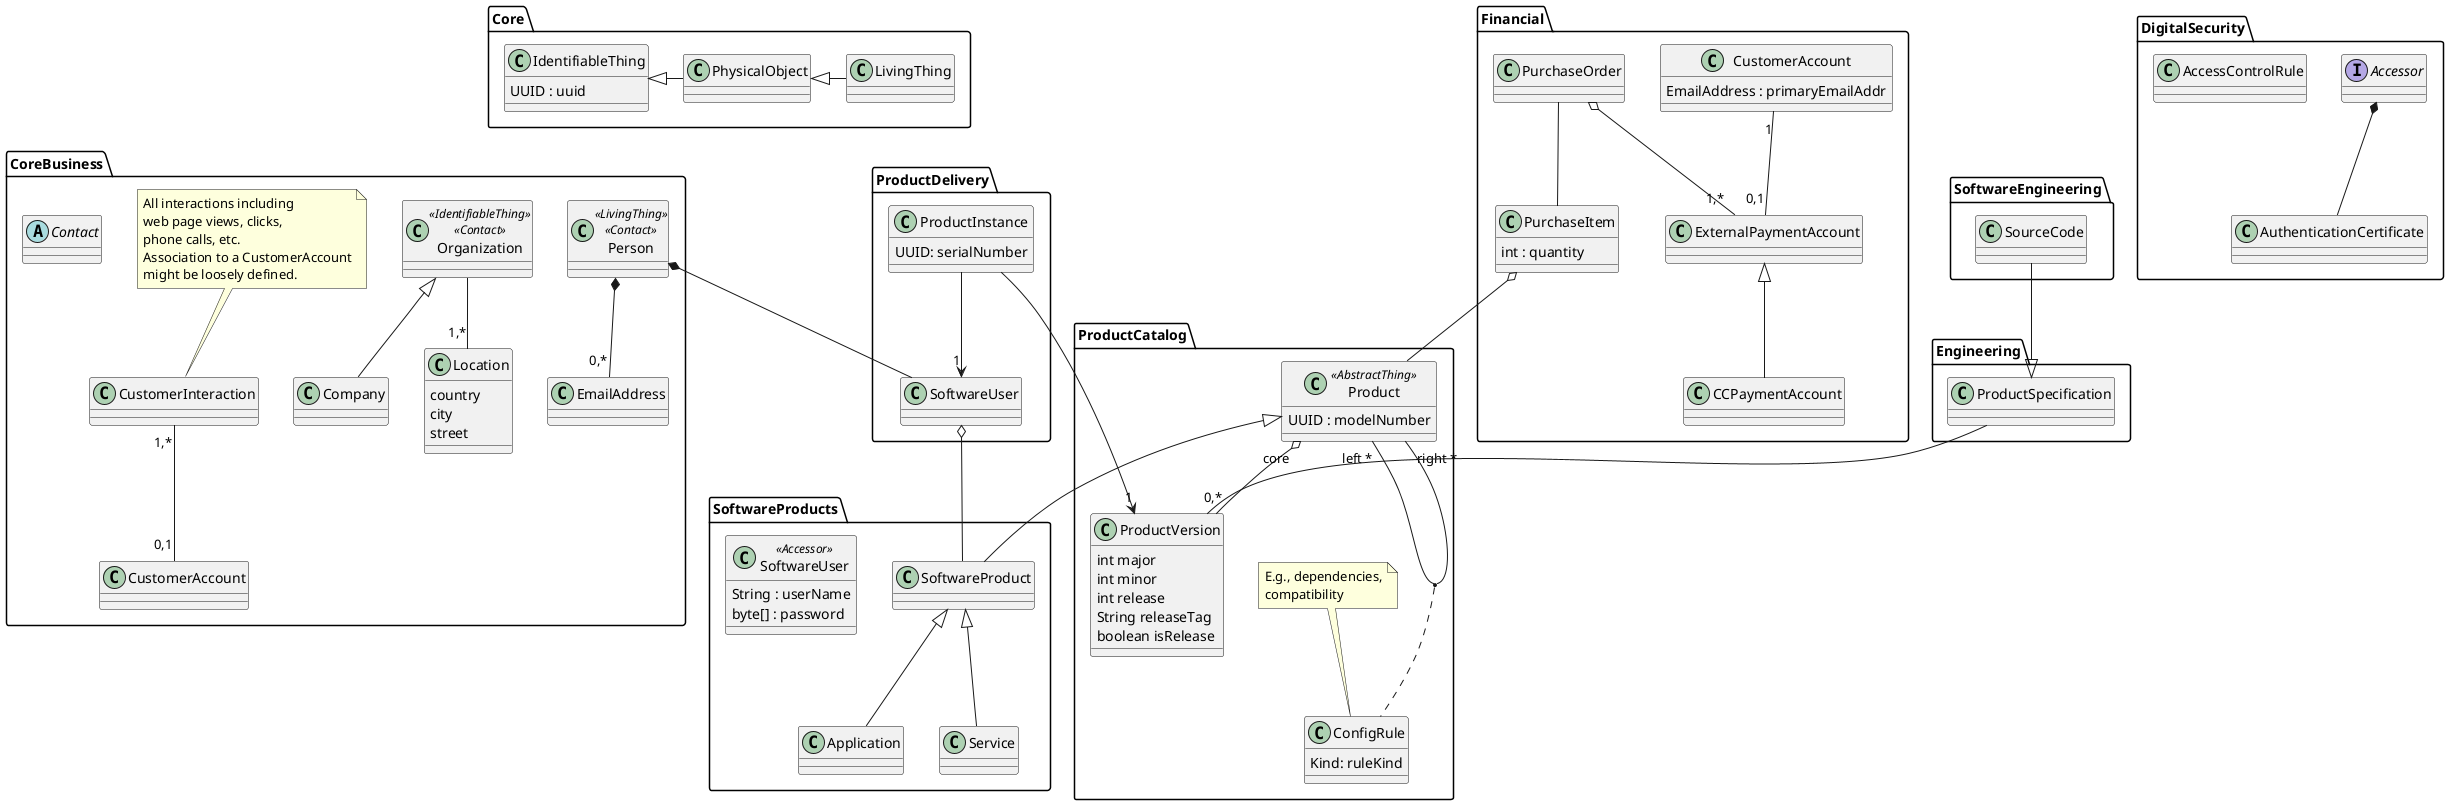 @startuml


package Core {

    class IdentifiableThing {
        UUID : uuid
    }

    class PhysicalObject {
    }

    PhysicalObject -left-|> IdentifiableThing

    '===================
    class LivingThing {
    }

    LivingThing -left-|> PhysicalObject

}

package CoreBusiness {

    '===================
    class Person <<LivingThing>> <<Contact>> {
    }
    Person *-- "0,*" EmailAddress

    class CustomerInteraction {
    }
    note top
        All interactions including
        web page views, clicks,
        phone calls, etc.
        Association to a CustomerAccount
        might be loosely defined.
    end note
    CustomerInteraction "1,*" -- "0,1" CustomerAccount

    '===================
    class Organization <<IdentifiableThing>> <<Contact>> {
    }

    class Company {
    }
    Organization -- "1,*" Location

    class Location {
        country
        city
        street
    }

    Company -up-|> Organization

    '===================
    abstract Contact

    class EmailAddress

}

package ProductCatalog {

    '===================
    class Product <<AbstractThing>> {
        UUID : modelNumber
    }

    Product "left *" -- "right *" Product

    (Product, Product) .. ConfigRule

    class ConfigRule {
        Kind: ruleKind
    }

    note top
        E.g., dependencies,
        compatibility
    end note
    class ProductVersion {
        int major
        int minor
        int release
        String releaseTag
        boolean isRelease
    }

    Product "core" o-- "0,*" ProductVersion

}

package Engineering {

    class ProductSpecification
    ProductSpecification -- ProductVersion

}

package ProductDelivery {

    class ProductInstance {
        UUID: serialNumber
    }

    ProductInstance --> "1" ProductVersion
    ProductInstance --> "1" SoftwareUser

}

package SoftwareEngineering {

    class SourceCode
    SourceCode --|> ProductSpecification

}

package SoftwareProducts {

    class SoftwareProduct {
    }
    SoftwareProduct -up-|> Product
    SoftwareUser o-- SoftwareProduct

    class Application

    Application -up-|> SoftwareProduct

    class Service

    Service -up-|> SoftwareProduct

    Person *-- SoftwareUser


    '===================
    class SoftwareUser <<Accessor>> {
        String : userName
        byte[] : password
    }

}

package DigitalSecurity {
    interface Accessor {
    }

    class AuthenticationCertificate {
    }

    Accessor *-- AuthenticationCertificate

    class AccessControlRule {
    }
}

package Financial {

    class PurchaseOrder
    PurchaseOrder o-- "1,*" ExternalPaymentAccount

    class PurchaseItem {
        int : quantity
    }

    PurchaseItem o-- Product

    PurchaseOrder -- PurchaseItem
    class CustomerAccount {
        EmailAddress : primaryEmailAddr
    }
    CustomerAccount "1" -- "0,1" ExternalPaymentAccount

    class ExternalPaymentAccount {

    }

    class CCPaymentAccount {

    }
    CCPaymentAccount -up-|> ExternalPaymentAccount

}

@enduml